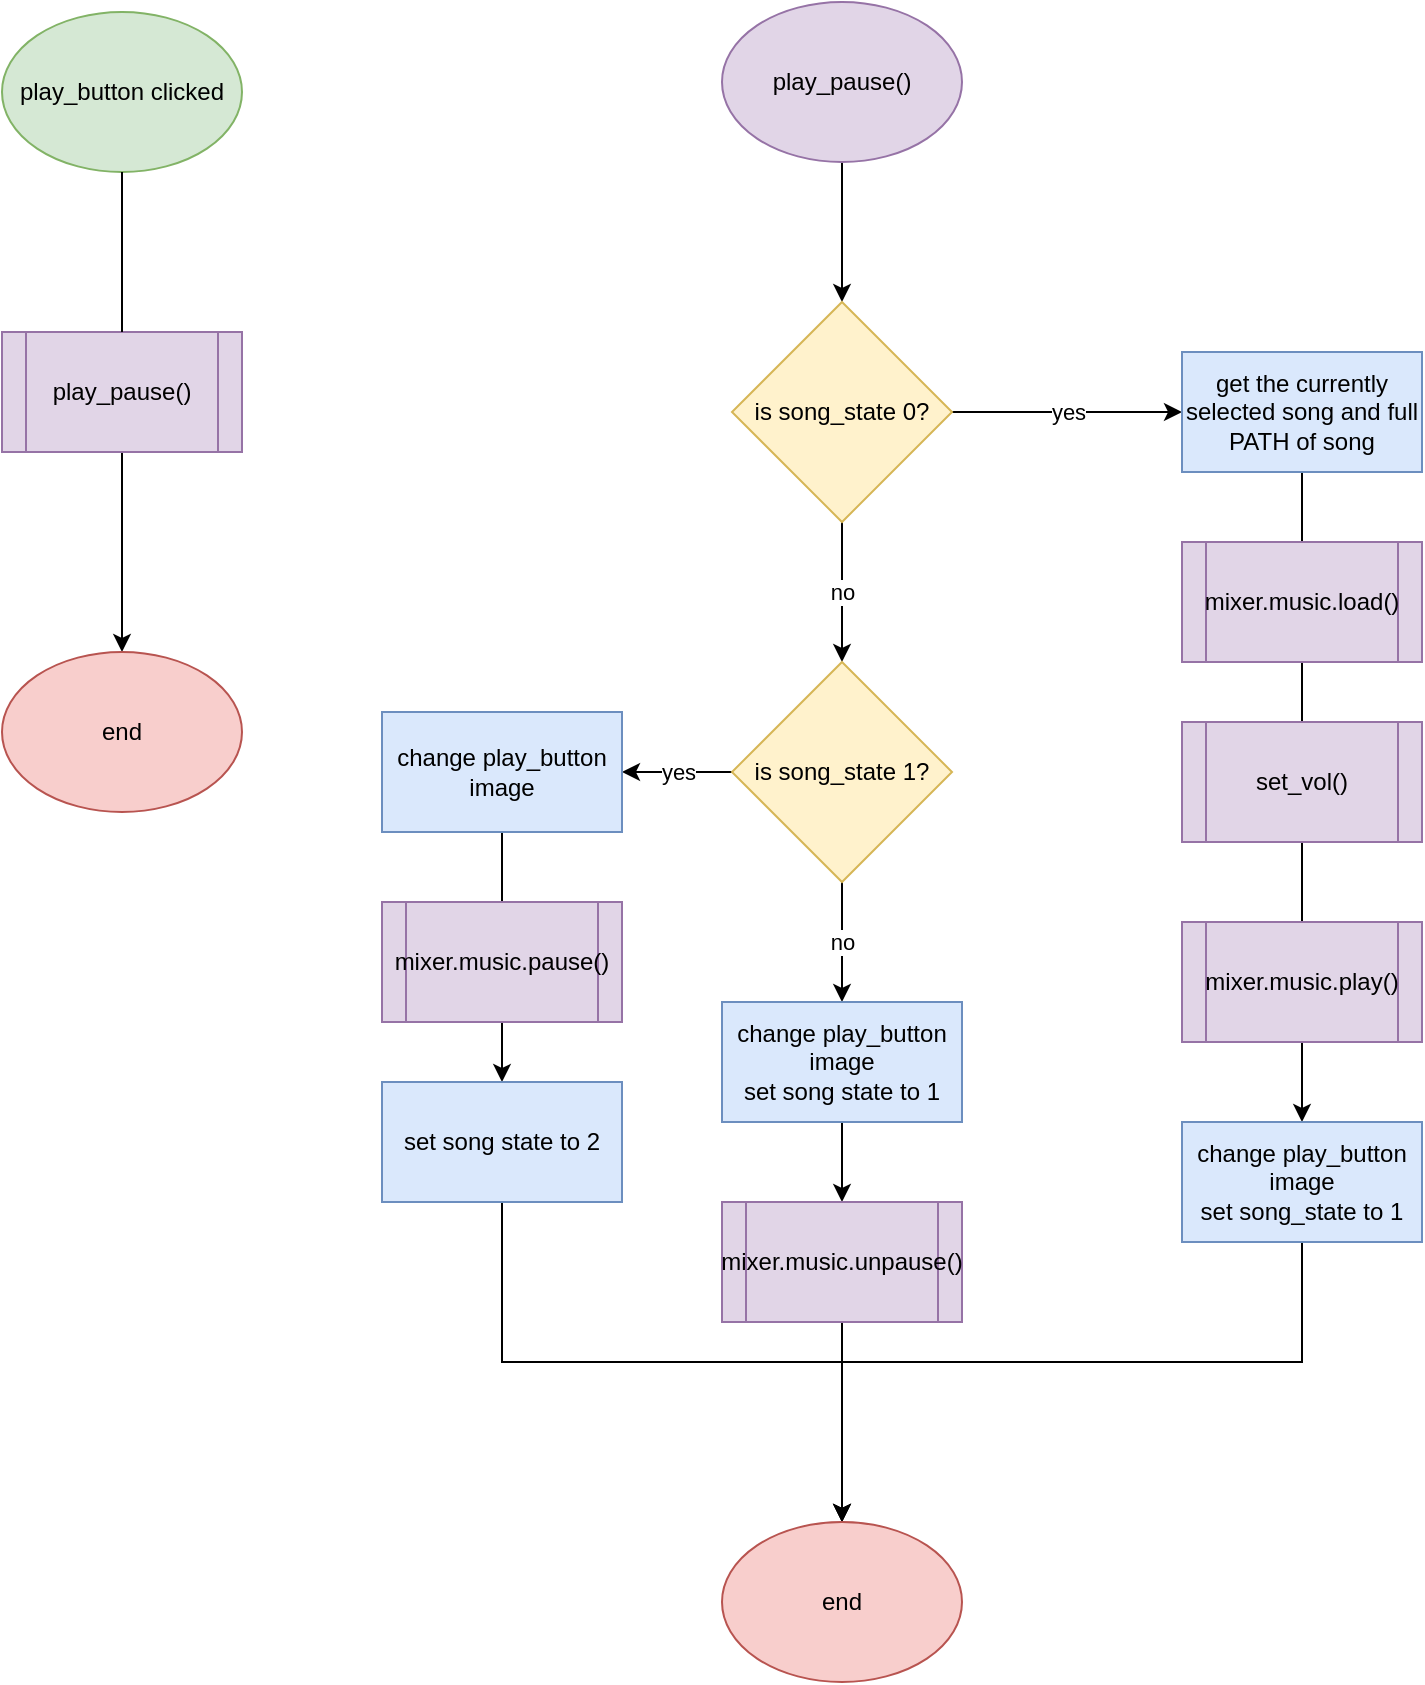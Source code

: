 <mxfile version="15.8.7" type="device"><diagram id="PAgRwo90r5I90uJH1CHY" name="Page-1"><mxGraphModel dx="1320" dy="1008" grid="1" gridSize="10" guides="1" tooltips="1" connect="1" arrows="1" fold="1" page="1" pageScale="1" pageWidth="850" pageHeight="1100" math="0" shadow="0"><root><mxCell id="0"/><mxCell id="1" parent="0"/><mxCell id="7B-QC0lGY1yzERQ2c_XU-3" style="edgeStyle=orthogonalEdgeStyle;rounded=0;orthogonalLoop=1;jettySize=auto;html=1;exitX=0.5;exitY=1;exitDx=0;exitDy=0;entryX=0.5;entryY=0;entryDx=0;entryDy=0;startArrow=none;" edge="1" parent="1" source="7B-QC0lGY1yzERQ2c_XU-4" target="7B-QC0lGY1yzERQ2c_XU-2"><mxGeometry relative="1" as="geometry"/></mxCell><mxCell id="7B-QC0lGY1yzERQ2c_XU-1" value="play_button clicked" style="ellipse;whiteSpace=wrap;html=1;fillColor=#d5e8d4;strokeColor=#82b366;" vertex="1" parent="1"><mxGeometry x="70" y="135" width="120" height="80" as="geometry"/></mxCell><mxCell id="7B-QC0lGY1yzERQ2c_XU-2" value="end" style="ellipse;whiteSpace=wrap;html=1;fillColor=#f8cecc;strokeColor=#b85450;" vertex="1" parent="1"><mxGeometry x="70" y="455" width="120" height="80" as="geometry"/></mxCell><mxCell id="7B-QC0lGY1yzERQ2c_XU-4" value="play_pause()" style="shape=process;whiteSpace=wrap;html=1;backgroundOutline=1;fillColor=#e1d5e7;strokeColor=#9673a6;" vertex="1" parent="1"><mxGeometry x="70" y="295" width="120" height="60" as="geometry"/></mxCell><mxCell id="7B-QC0lGY1yzERQ2c_XU-5" value="" style="edgeStyle=orthogonalEdgeStyle;rounded=0;orthogonalLoop=1;jettySize=auto;html=1;exitX=0.5;exitY=1;exitDx=0;exitDy=0;entryX=0.5;entryY=0;entryDx=0;entryDy=0;endArrow=none;" edge="1" parent="1" source="7B-QC0lGY1yzERQ2c_XU-1" target="7B-QC0lGY1yzERQ2c_XU-4"><mxGeometry relative="1" as="geometry"><mxPoint x="130" y="215" as="sourcePoint"/><mxPoint x="130" y="585" as="targetPoint"/></mxGeometry></mxCell><mxCell id="7B-QC0lGY1yzERQ2c_XU-8" value="" style="edgeStyle=orthogonalEdgeStyle;rounded=0;orthogonalLoop=1;jettySize=auto;html=1;" edge="1" parent="1" source="7B-QC0lGY1yzERQ2c_XU-6" target="7B-QC0lGY1yzERQ2c_XU-7"><mxGeometry relative="1" as="geometry"/></mxCell><mxCell id="7B-QC0lGY1yzERQ2c_XU-6" value="play_pause()" style="ellipse;whiteSpace=wrap;html=1;fillColor=#e1d5e7;strokeColor=#9673a6;" vertex="1" parent="1"><mxGeometry x="430" y="130" width="120" height="80" as="geometry"/></mxCell><mxCell id="7B-QC0lGY1yzERQ2c_XU-16" value="yes" style="edgeStyle=orthogonalEdgeStyle;rounded=0;orthogonalLoop=1;jettySize=auto;html=1;" edge="1" parent="1" source="7B-QC0lGY1yzERQ2c_XU-7" target="7B-QC0lGY1yzERQ2c_XU-9"><mxGeometry relative="1" as="geometry"/></mxCell><mxCell id="7B-QC0lGY1yzERQ2c_XU-20" value="no" style="edgeStyle=orthogonalEdgeStyle;rounded=0;orthogonalLoop=1;jettySize=auto;html=1;" edge="1" parent="1" source="7B-QC0lGY1yzERQ2c_XU-7" target="7B-QC0lGY1yzERQ2c_XU-19"><mxGeometry relative="1" as="geometry"/></mxCell><mxCell id="7B-QC0lGY1yzERQ2c_XU-7" value="is song_state 0?" style="rhombus;whiteSpace=wrap;html=1;fillColor=#fff2cc;strokeColor=#d6b656;" vertex="1" parent="1"><mxGeometry x="435" y="280" width="110" height="110" as="geometry"/></mxCell><mxCell id="7B-QC0lGY1yzERQ2c_XU-17" style="edgeStyle=orthogonalEdgeStyle;rounded=0;orthogonalLoop=1;jettySize=auto;html=1;exitX=0.5;exitY=1;exitDx=0;exitDy=0;" edge="1" parent="1" source="7B-QC0lGY1yzERQ2c_XU-9" target="7B-QC0lGY1yzERQ2c_XU-15"><mxGeometry relative="1" as="geometry"/></mxCell><mxCell id="7B-QC0lGY1yzERQ2c_XU-9" value="get the currently selected song and full PATH of song" style="rounded=0;whiteSpace=wrap;html=1;fillColor=#dae8fc;strokeColor=#6c8ebf;" vertex="1" parent="1"><mxGeometry x="660" y="305" width="120" height="60" as="geometry"/></mxCell><mxCell id="7B-QC0lGY1yzERQ2c_XU-12" value="mixer.music.load()" style="shape=process;whiteSpace=wrap;html=1;backgroundOutline=1;fillColor=#e1d5e7;strokeColor=#9673a6;" vertex="1" parent="1"><mxGeometry x="660" y="400" width="120" height="60" as="geometry"/></mxCell><mxCell id="7B-QC0lGY1yzERQ2c_XU-13" value="set_vol()" style="shape=process;whiteSpace=wrap;html=1;backgroundOutline=1;fillColor=#e1d5e7;strokeColor=#9673a6;" vertex="1" parent="1"><mxGeometry x="660" y="490" width="120" height="60" as="geometry"/></mxCell><mxCell id="7B-QC0lGY1yzERQ2c_XU-14" value="mixer.music.play()" style="shape=process;whiteSpace=wrap;html=1;backgroundOutline=1;fillColor=#e1d5e7;strokeColor=#9673a6;" vertex="1" parent="1"><mxGeometry x="660" y="590" width="120" height="60" as="geometry"/></mxCell><mxCell id="7B-QC0lGY1yzERQ2c_XU-33" style="edgeStyle=orthogonalEdgeStyle;rounded=0;orthogonalLoop=1;jettySize=auto;html=1;exitX=0.5;exitY=1;exitDx=0;exitDy=0;" edge="1" parent="1" source="7B-QC0lGY1yzERQ2c_XU-15"><mxGeometry relative="1" as="geometry"><mxPoint x="490" y="890" as="targetPoint"/><Array as="points"><mxPoint x="720" y="810"/><mxPoint x="490" y="810"/></Array></mxGeometry></mxCell><mxCell id="7B-QC0lGY1yzERQ2c_XU-15" value="change play_button image&lt;br&gt;set song_state to 1" style="rounded=0;whiteSpace=wrap;html=1;fillColor=#dae8fc;strokeColor=#6c8ebf;" vertex="1" parent="1"><mxGeometry x="660" y="690" width="120" height="60" as="geometry"/></mxCell><mxCell id="7B-QC0lGY1yzERQ2c_XU-22" value="yes" style="edgeStyle=orthogonalEdgeStyle;rounded=0;orthogonalLoop=1;jettySize=auto;html=1;" edge="1" parent="1" source="7B-QC0lGY1yzERQ2c_XU-19" target="7B-QC0lGY1yzERQ2c_XU-21"><mxGeometry relative="1" as="geometry"/></mxCell><mxCell id="7B-QC0lGY1yzERQ2c_XU-27" value="no" style="edgeStyle=orthogonalEdgeStyle;rounded=0;orthogonalLoop=1;jettySize=auto;html=1;" edge="1" parent="1" source="7B-QC0lGY1yzERQ2c_XU-19" target="7B-QC0lGY1yzERQ2c_XU-26"><mxGeometry relative="1" as="geometry"/></mxCell><mxCell id="7B-QC0lGY1yzERQ2c_XU-19" value="is song_state 1?" style="rhombus;whiteSpace=wrap;html=1;fillColor=#fff2cc;strokeColor=#d6b656;" vertex="1" parent="1"><mxGeometry x="435" y="460" width="110" height="110" as="geometry"/></mxCell><mxCell id="7B-QC0lGY1yzERQ2c_XU-25" style="edgeStyle=orthogonalEdgeStyle;rounded=0;orthogonalLoop=1;jettySize=auto;html=1;exitX=0.5;exitY=1;exitDx=0;exitDy=0;entryX=0.5;entryY=0;entryDx=0;entryDy=0;" edge="1" parent="1" source="7B-QC0lGY1yzERQ2c_XU-21" target="7B-QC0lGY1yzERQ2c_XU-23"><mxGeometry relative="1" as="geometry"/></mxCell><mxCell id="7B-QC0lGY1yzERQ2c_XU-21" value="change play_button image" style="rounded=0;whiteSpace=wrap;html=1;fillColor=#dae8fc;strokeColor=#6c8ebf;" vertex="1" parent="1"><mxGeometry x="260" y="485" width="120" height="60" as="geometry"/></mxCell><mxCell id="7B-QC0lGY1yzERQ2c_XU-32" style="edgeStyle=orthogonalEdgeStyle;rounded=0;orthogonalLoop=1;jettySize=auto;html=1;exitX=0.5;exitY=1;exitDx=0;exitDy=0;" edge="1" parent="1" source="7B-QC0lGY1yzERQ2c_XU-23" target="7B-QC0lGY1yzERQ2c_XU-30"><mxGeometry relative="1" as="geometry"/></mxCell><mxCell id="7B-QC0lGY1yzERQ2c_XU-23" value="set song state to 2" style="rounded=0;whiteSpace=wrap;html=1;fillColor=#dae8fc;strokeColor=#6c8ebf;" vertex="1" parent="1"><mxGeometry x="260" y="670" width="120" height="60" as="geometry"/></mxCell><mxCell id="7B-QC0lGY1yzERQ2c_XU-24" value="mixer.music.pause()" style="shape=process;whiteSpace=wrap;html=1;backgroundOutline=1;fillColor=#e1d5e7;strokeColor=#9673a6;" vertex="1" parent="1"><mxGeometry x="260" y="580" width="120" height="60" as="geometry"/></mxCell><mxCell id="7B-QC0lGY1yzERQ2c_XU-29" value="" style="edgeStyle=orthogonalEdgeStyle;rounded=0;orthogonalLoop=1;jettySize=auto;html=1;" edge="1" parent="1" source="7B-QC0lGY1yzERQ2c_XU-26" target="7B-QC0lGY1yzERQ2c_XU-28"><mxGeometry relative="1" as="geometry"/></mxCell><mxCell id="7B-QC0lGY1yzERQ2c_XU-26" value="change play_button image&lt;br&gt;set song state to 1" style="rounded=0;whiteSpace=wrap;html=1;fillColor=#dae8fc;strokeColor=#6c8ebf;" vertex="1" parent="1"><mxGeometry x="430" y="630" width="120" height="60" as="geometry"/></mxCell><mxCell id="7B-QC0lGY1yzERQ2c_XU-31" value="" style="edgeStyle=orthogonalEdgeStyle;rounded=0;orthogonalLoop=1;jettySize=auto;html=1;" edge="1" parent="1" source="7B-QC0lGY1yzERQ2c_XU-28" target="7B-QC0lGY1yzERQ2c_XU-30"><mxGeometry relative="1" as="geometry"/></mxCell><mxCell id="7B-QC0lGY1yzERQ2c_XU-28" value="mixer.music.unpause()" style="shape=process;whiteSpace=wrap;html=1;backgroundOutline=1;fillColor=#e1d5e7;strokeColor=#9673a6;" vertex="1" parent="1"><mxGeometry x="430" y="730" width="120" height="60" as="geometry"/></mxCell><mxCell id="7B-QC0lGY1yzERQ2c_XU-30" value="end" style="ellipse;whiteSpace=wrap;html=1;fillColor=#f8cecc;strokeColor=#b85450;" vertex="1" parent="1"><mxGeometry x="430" y="890" width="120" height="80" as="geometry"/></mxCell></root></mxGraphModel></diagram></mxfile>